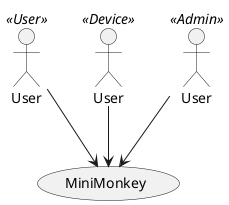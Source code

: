 @startuml

User << User >> as U
User << Device >> as D
User << Admin >> as A

U --> (MiniMonkey)
D --> (MiniMonkey)
A --> (MiniMonkey)

@enduml
